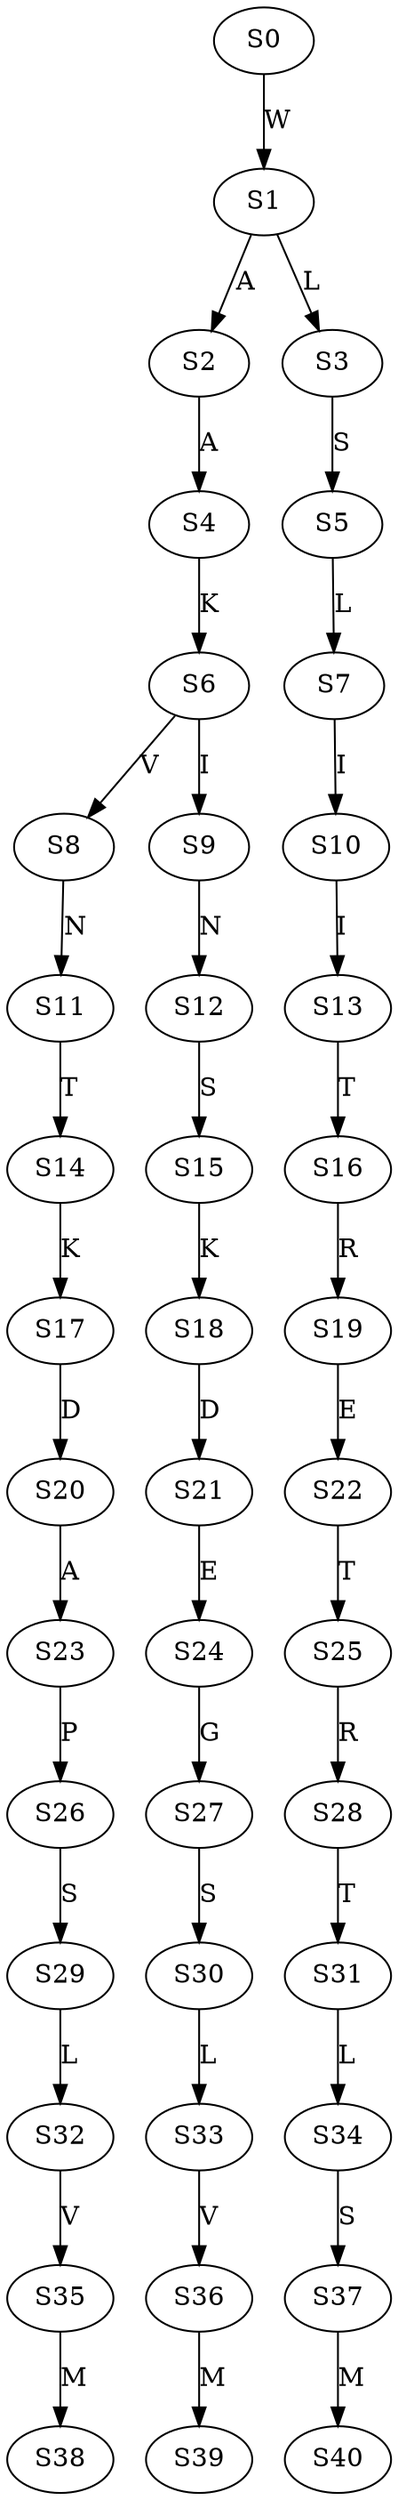 strict digraph  {
	S0 -> S1 [ label = W ];
	S1 -> S2 [ label = A ];
	S1 -> S3 [ label = L ];
	S2 -> S4 [ label = A ];
	S3 -> S5 [ label = S ];
	S4 -> S6 [ label = K ];
	S5 -> S7 [ label = L ];
	S6 -> S8 [ label = V ];
	S6 -> S9 [ label = I ];
	S7 -> S10 [ label = I ];
	S8 -> S11 [ label = N ];
	S9 -> S12 [ label = N ];
	S10 -> S13 [ label = I ];
	S11 -> S14 [ label = T ];
	S12 -> S15 [ label = S ];
	S13 -> S16 [ label = T ];
	S14 -> S17 [ label = K ];
	S15 -> S18 [ label = K ];
	S16 -> S19 [ label = R ];
	S17 -> S20 [ label = D ];
	S18 -> S21 [ label = D ];
	S19 -> S22 [ label = E ];
	S20 -> S23 [ label = A ];
	S21 -> S24 [ label = E ];
	S22 -> S25 [ label = T ];
	S23 -> S26 [ label = P ];
	S24 -> S27 [ label = G ];
	S25 -> S28 [ label = R ];
	S26 -> S29 [ label = S ];
	S27 -> S30 [ label = S ];
	S28 -> S31 [ label = T ];
	S29 -> S32 [ label = L ];
	S30 -> S33 [ label = L ];
	S31 -> S34 [ label = L ];
	S32 -> S35 [ label = V ];
	S33 -> S36 [ label = V ];
	S34 -> S37 [ label = S ];
	S35 -> S38 [ label = M ];
	S36 -> S39 [ label = M ];
	S37 -> S40 [ label = M ];
}
